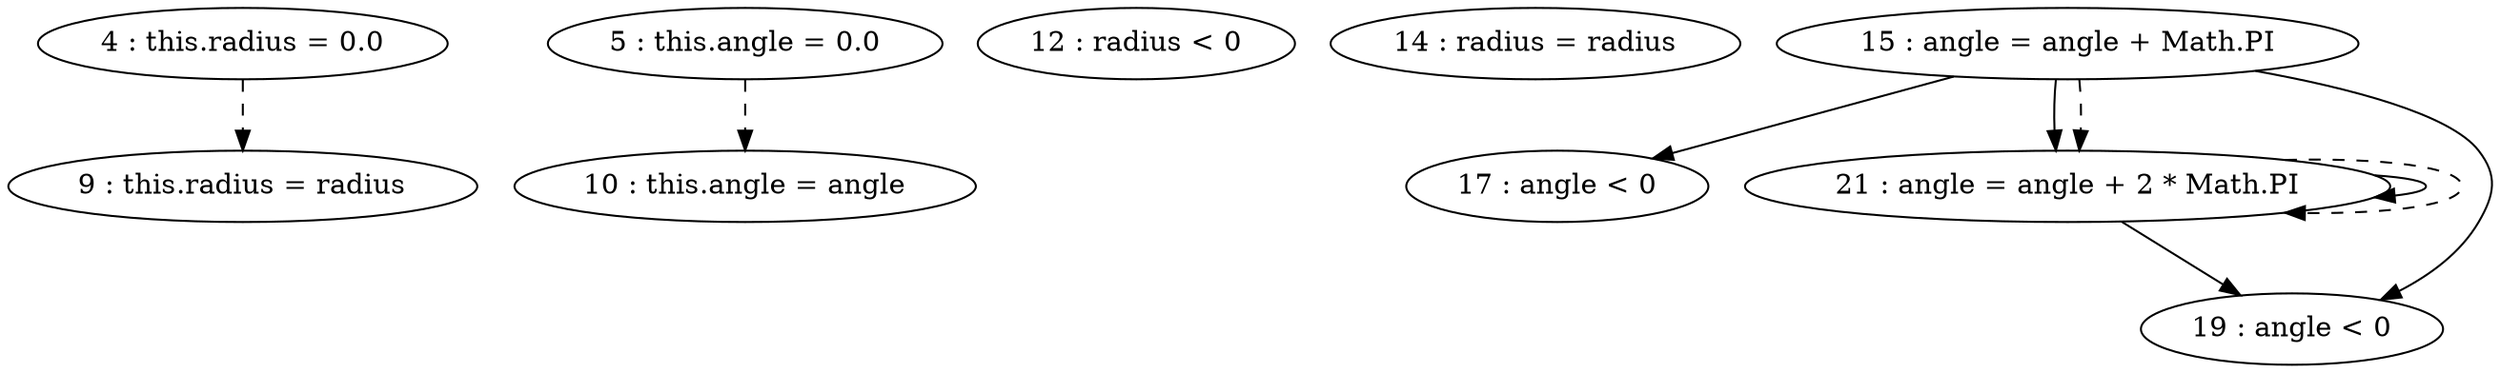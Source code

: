 digraph G {
"4 : this.radius = 0.0"
"4 : this.radius = 0.0" -> "9 : this.radius = radius" [style=dashed]
"5 : this.angle = 0.0"
"5 : this.angle = 0.0" -> "10 : this.angle = angle" [style=dashed]
"9 : this.radius = radius"
"10 : this.angle = angle"
"12 : radius < 0"
"14 : radius = radius"
"15 : angle = angle + Math.PI"
"15 : angle = angle + Math.PI" -> "17 : angle < 0"
"15 : angle = angle + Math.PI" -> "21 : angle = angle + 2 * Math.PI"
"15 : angle = angle + Math.PI" -> "19 : angle < 0"
"15 : angle = angle + Math.PI" -> "21 : angle = angle + 2 * Math.PI" [style=dashed]
"17 : angle < 0"
"19 : angle < 0"
"21 : angle = angle + 2 * Math.PI"
"21 : angle = angle + 2 * Math.PI" -> "21 : angle = angle + 2 * Math.PI"
"21 : angle = angle + 2 * Math.PI" -> "19 : angle < 0"
"21 : angle = angle + 2 * Math.PI" -> "21 : angle = angle + 2 * Math.PI" [style=dashed]
"19 : angle < 0"
}